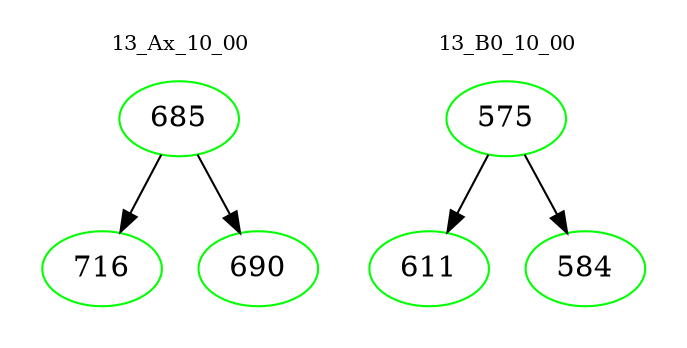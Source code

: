 digraph{
subgraph cluster_0 {
color = white
label = "13_Ax_10_00";
fontsize=10;
T0_685 [label="685", color="green"]
T0_685 -> T0_716 [color="black"]
T0_716 [label="716", color="green"]
T0_685 -> T0_690 [color="black"]
T0_690 [label="690", color="green"]
}
subgraph cluster_1 {
color = white
label = "13_B0_10_00";
fontsize=10;
T1_575 [label="575", color="green"]
T1_575 -> T1_611 [color="black"]
T1_611 [label="611", color="green"]
T1_575 -> T1_584 [color="black"]
T1_584 [label="584", color="green"]
}
}
